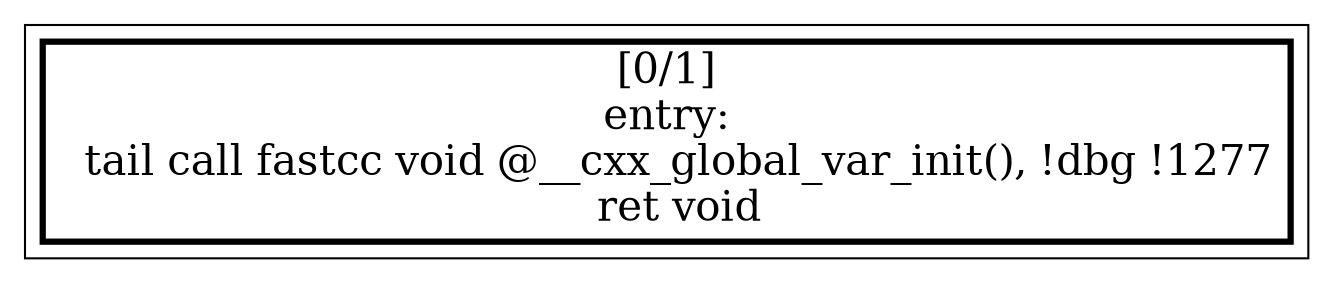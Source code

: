 
digraph G {





subgraph cluster0 {


node123 [penwidth=3.0,fontsize=20,shape=rectangle,label="[0/1]
entry:
  tail call fastcc void @__cxx_global_var_init(), !dbg !1277
  ret void
" ]



}

}
